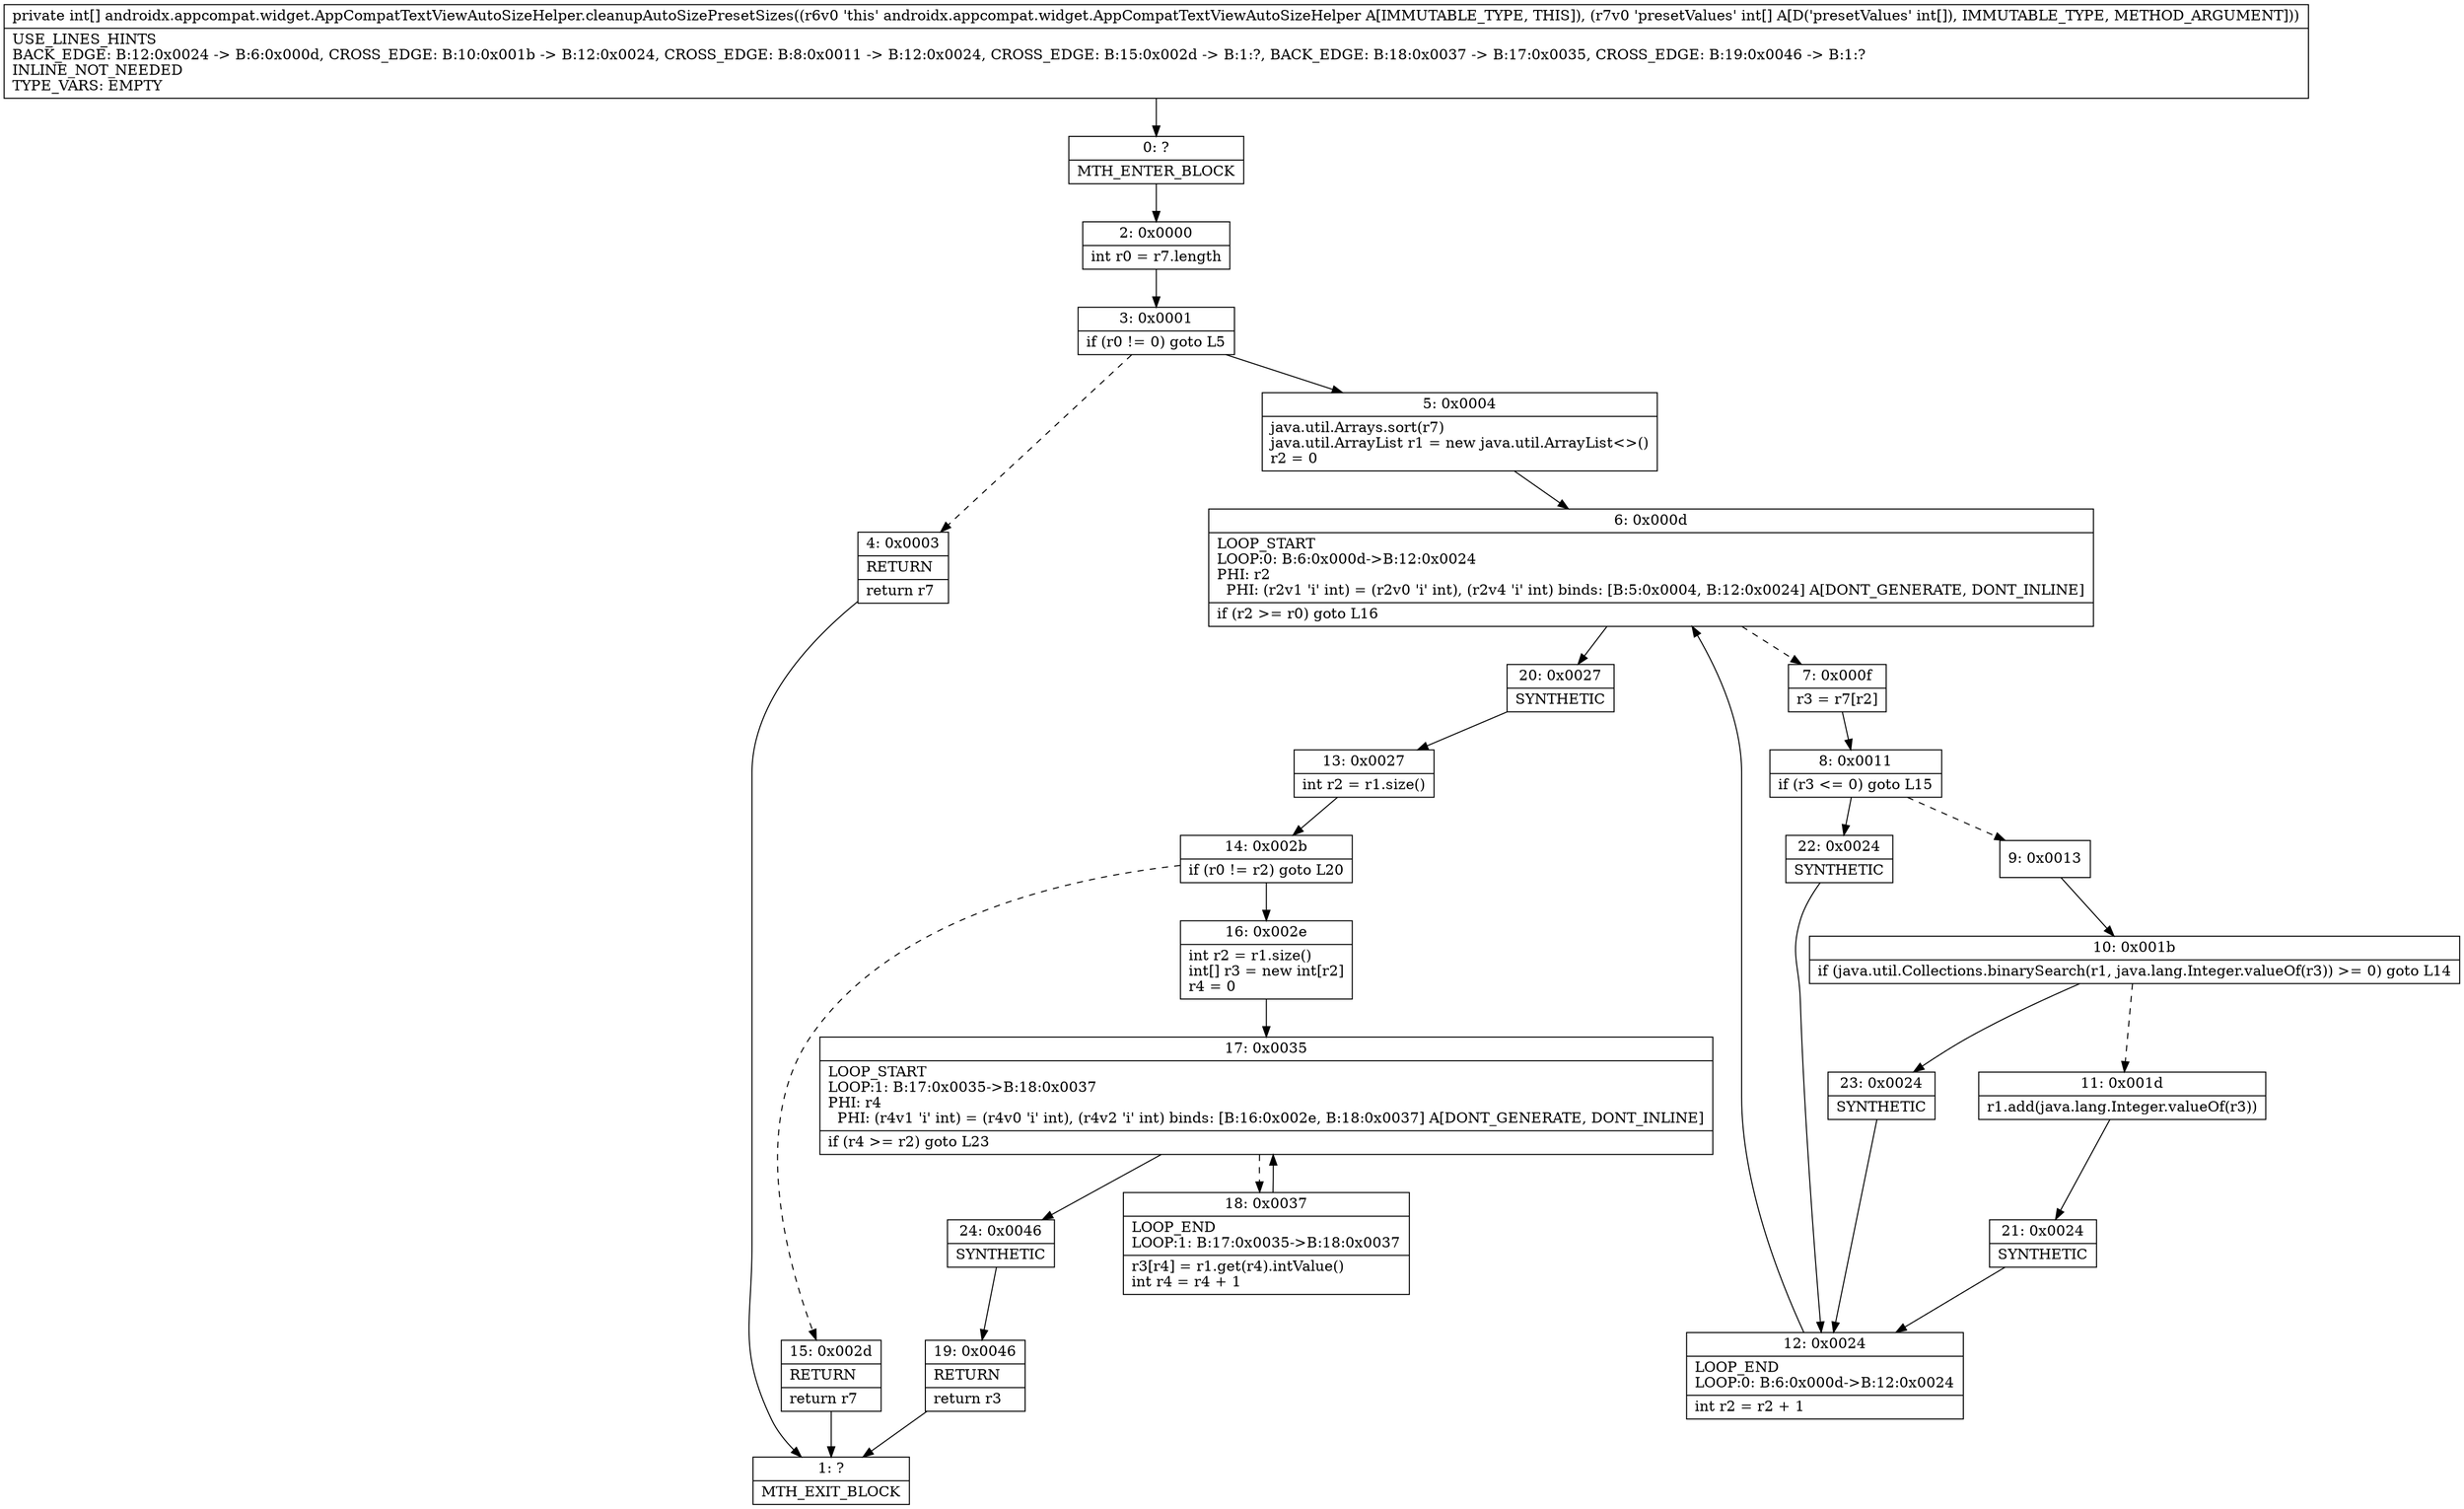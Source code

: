 digraph "CFG forandroidx.appcompat.widget.AppCompatTextViewAutoSizeHelper.cleanupAutoSizePresetSizes([I)[I" {
Node_0 [shape=record,label="{0\:\ ?|MTH_ENTER_BLOCK\l}"];
Node_2 [shape=record,label="{2\:\ 0x0000|int r0 = r7.length\l}"];
Node_3 [shape=record,label="{3\:\ 0x0001|if (r0 != 0) goto L5\l}"];
Node_4 [shape=record,label="{4\:\ 0x0003|RETURN\l|return r7\l}"];
Node_1 [shape=record,label="{1\:\ ?|MTH_EXIT_BLOCK\l}"];
Node_5 [shape=record,label="{5\:\ 0x0004|java.util.Arrays.sort(r7)\ljava.util.ArrayList r1 = new java.util.ArrayList\<\>()\lr2 = 0\l}"];
Node_6 [shape=record,label="{6\:\ 0x000d|LOOP_START\lLOOP:0: B:6:0x000d\-\>B:12:0x0024\lPHI: r2 \l  PHI: (r2v1 'i' int) = (r2v0 'i' int), (r2v4 'i' int) binds: [B:5:0x0004, B:12:0x0024] A[DONT_GENERATE, DONT_INLINE]\l|if (r2 \>= r0) goto L16\l}"];
Node_7 [shape=record,label="{7\:\ 0x000f|r3 = r7[r2]\l}"];
Node_8 [shape=record,label="{8\:\ 0x0011|if (r3 \<= 0) goto L15\l}"];
Node_9 [shape=record,label="{9\:\ 0x0013}"];
Node_10 [shape=record,label="{10\:\ 0x001b|if (java.util.Collections.binarySearch(r1, java.lang.Integer.valueOf(r3)) \>= 0) goto L14\l}"];
Node_11 [shape=record,label="{11\:\ 0x001d|r1.add(java.lang.Integer.valueOf(r3))\l}"];
Node_21 [shape=record,label="{21\:\ 0x0024|SYNTHETIC\l}"];
Node_12 [shape=record,label="{12\:\ 0x0024|LOOP_END\lLOOP:0: B:6:0x000d\-\>B:12:0x0024\l|int r2 = r2 + 1\l}"];
Node_23 [shape=record,label="{23\:\ 0x0024|SYNTHETIC\l}"];
Node_22 [shape=record,label="{22\:\ 0x0024|SYNTHETIC\l}"];
Node_20 [shape=record,label="{20\:\ 0x0027|SYNTHETIC\l}"];
Node_13 [shape=record,label="{13\:\ 0x0027|int r2 = r1.size()\l}"];
Node_14 [shape=record,label="{14\:\ 0x002b|if (r0 != r2) goto L20\l}"];
Node_15 [shape=record,label="{15\:\ 0x002d|RETURN\l|return r7\l}"];
Node_16 [shape=record,label="{16\:\ 0x002e|int r2 = r1.size()\lint[] r3 = new int[r2]\lr4 = 0\l}"];
Node_17 [shape=record,label="{17\:\ 0x0035|LOOP_START\lLOOP:1: B:17:0x0035\-\>B:18:0x0037\lPHI: r4 \l  PHI: (r4v1 'i' int) = (r4v0 'i' int), (r4v2 'i' int) binds: [B:16:0x002e, B:18:0x0037] A[DONT_GENERATE, DONT_INLINE]\l|if (r4 \>= r2) goto L23\l}"];
Node_18 [shape=record,label="{18\:\ 0x0037|LOOP_END\lLOOP:1: B:17:0x0035\-\>B:18:0x0037\l|r3[r4] = r1.get(r4).intValue()\lint r4 = r4 + 1\l}"];
Node_24 [shape=record,label="{24\:\ 0x0046|SYNTHETIC\l}"];
Node_19 [shape=record,label="{19\:\ 0x0046|RETURN\l|return r3\l}"];
MethodNode[shape=record,label="{private int[] androidx.appcompat.widget.AppCompatTextViewAutoSizeHelper.cleanupAutoSizePresetSizes((r6v0 'this' androidx.appcompat.widget.AppCompatTextViewAutoSizeHelper A[IMMUTABLE_TYPE, THIS]), (r7v0 'presetValues' int[] A[D('presetValues' int[]), IMMUTABLE_TYPE, METHOD_ARGUMENT]))  | USE_LINES_HINTS\lBACK_EDGE: B:12:0x0024 \-\> B:6:0x000d, CROSS_EDGE: B:10:0x001b \-\> B:12:0x0024, CROSS_EDGE: B:8:0x0011 \-\> B:12:0x0024, CROSS_EDGE: B:15:0x002d \-\> B:1:?, BACK_EDGE: B:18:0x0037 \-\> B:17:0x0035, CROSS_EDGE: B:19:0x0046 \-\> B:1:?\lINLINE_NOT_NEEDED\lTYPE_VARS: EMPTY\l}"];
MethodNode -> Node_0;Node_0 -> Node_2;
Node_2 -> Node_3;
Node_3 -> Node_4[style=dashed];
Node_3 -> Node_5;
Node_4 -> Node_1;
Node_5 -> Node_6;
Node_6 -> Node_7[style=dashed];
Node_6 -> Node_20;
Node_7 -> Node_8;
Node_8 -> Node_9[style=dashed];
Node_8 -> Node_22;
Node_9 -> Node_10;
Node_10 -> Node_11[style=dashed];
Node_10 -> Node_23;
Node_11 -> Node_21;
Node_21 -> Node_12;
Node_12 -> Node_6;
Node_23 -> Node_12;
Node_22 -> Node_12;
Node_20 -> Node_13;
Node_13 -> Node_14;
Node_14 -> Node_15[style=dashed];
Node_14 -> Node_16;
Node_15 -> Node_1;
Node_16 -> Node_17;
Node_17 -> Node_18[style=dashed];
Node_17 -> Node_24;
Node_18 -> Node_17;
Node_24 -> Node_19;
Node_19 -> Node_1;
}

